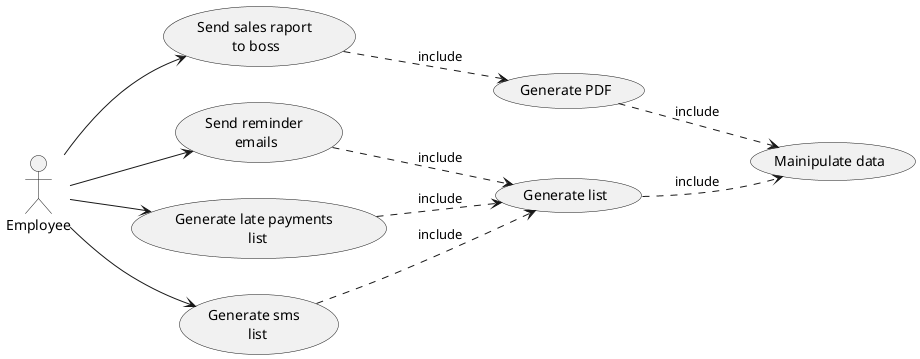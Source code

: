 @startuml
left to right direction
actor Employee as emp


usecase "Send reminder \nemails" as SendEmails
usecase "Generate list" as GenerateList

(SendEmails) ..> (GenerateList) : include
(GenerateList) ..> (manipulateData) : include

usecase "Send sales raport \nto boss" as SalesRaport
usecase "Generate PDF" as generatePDf
usecase "Mainipulate data" as manipulateData
(SalesRaport) ..> (generatePDf) : include
(generatePDf) ..> (manipulateData) : include

usecase "Generate sms \n list" as GenerateSMSList
(GenerateSMSList) ..> (GenerateList) : include

usecase "Generate late payments \n list" as GenerateVindication
(GenerateVindication) ..> (GenerateList) : include

emp --> SendEmails
emp --> SalesRaport
emp --> GenerateSMSList
emp --> GenerateVindication
@enduml
